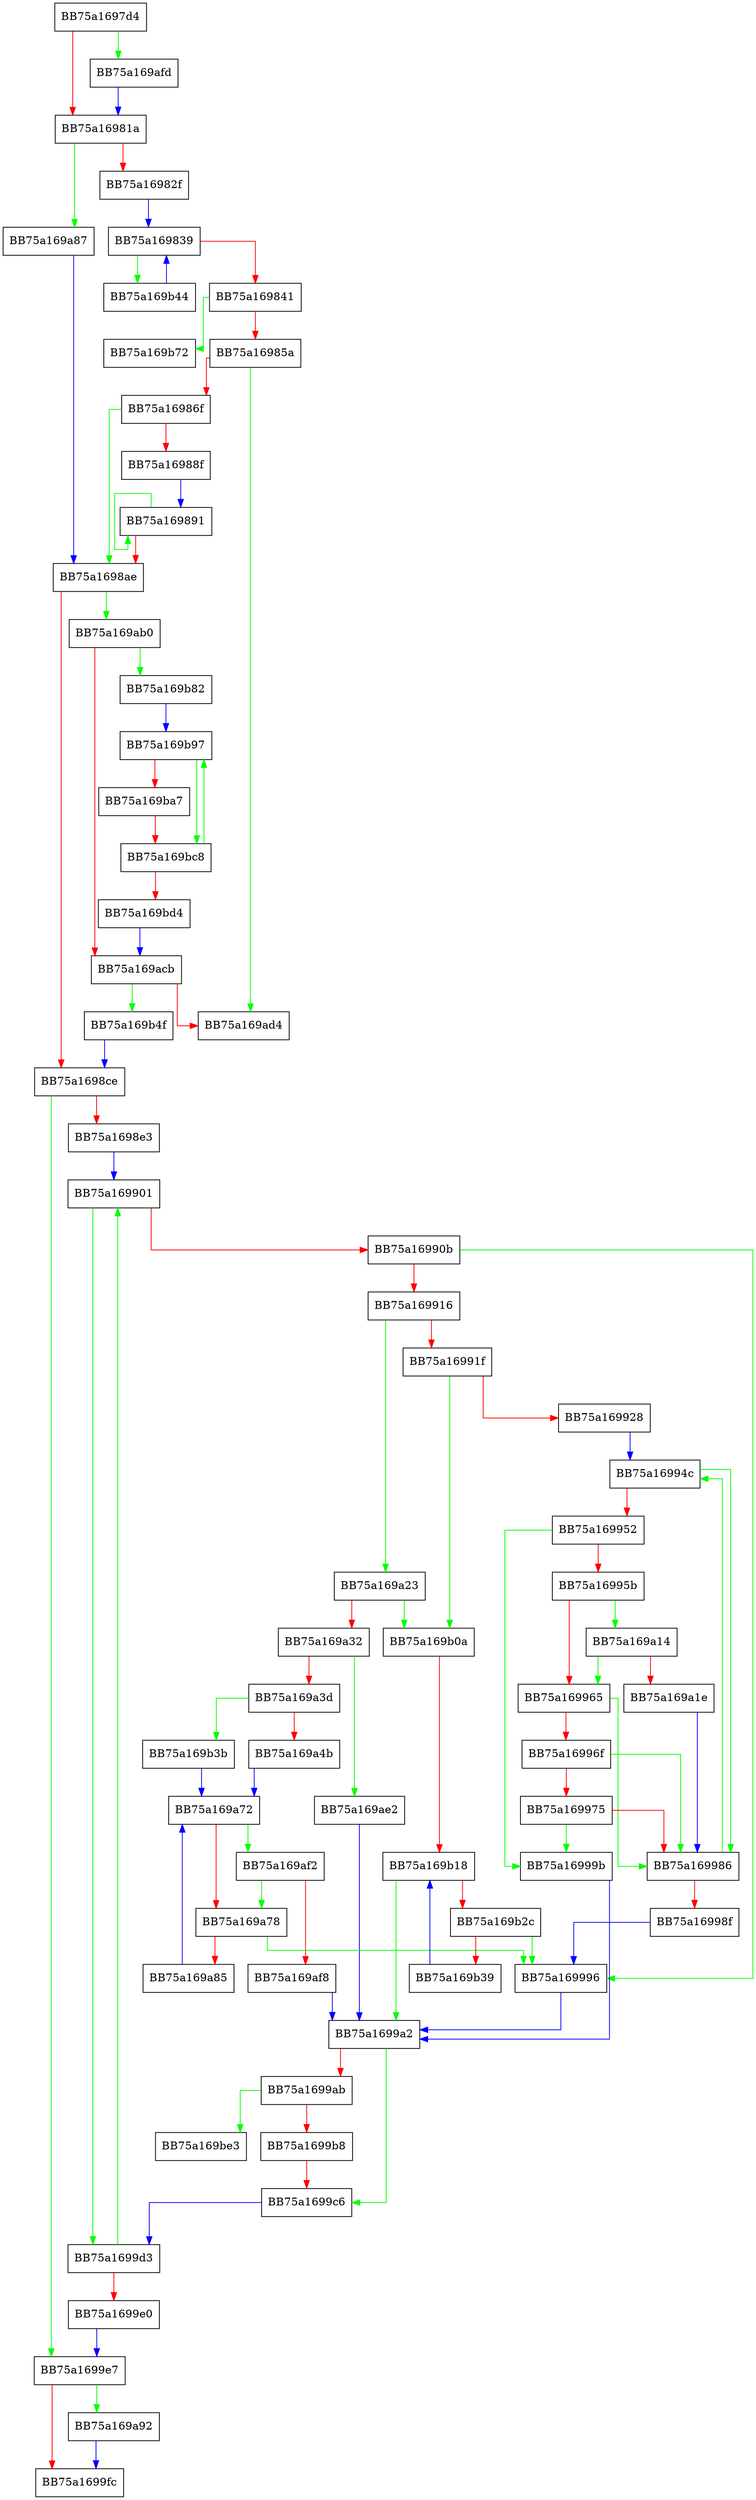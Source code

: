 digraph resize {
  node [shape="box"];
  graph [splines=ortho];
  BB75a1697d4 -> BB75a169afd [color="green"];
  BB75a1697d4 -> BB75a16981a [color="red"];
  BB75a16981a -> BB75a169a87 [color="green"];
  BB75a16981a -> BB75a16982f [color="red"];
  BB75a16982f -> BB75a169839 [color="blue"];
  BB75a169839 -> BB75a169b44 [color="green"];
  BB75a169839 -> BB75a169841 [color="red"];
  BB75a169841 -> BB75a169b72 [color="green"];
  BB75a169841 -> BB75a16985a [color="red"];
  BB75a16985a -> BB75a169ad4 [color="green"];
  BB75a16985a -> BB75a16986f [color="red"];
  BB75a16986f -> BB75a1698ae [color="green"];
  BB75a16986f -> BB75a16988f [color="red"];
  BB75a16988f -> BB75a169891 [color="blue"];
  BB75a169891 -> BB75a169891 [color="green"];
  BB75a169891 -> BB75a1698ae [color="red"];
  BB75a1698ae -> BB75a169ab0 [color="green"];
  BB75a1698ae -> BB75a1698ce [color="red"];
  BB75a1698ce -> BB75a1699e7 [color="green"];
  BB75a1698ce -> BB75a1698e3 [color="red"];
  BB75a1698e3 -> BB75a169901 [color="blue"];
  BB75a169901 -> BB75a1699d3 [color="green"];
  BB75a169901 -> BB75a16990b [color="red"];
  BB75a16990b -> BB75a169996 [color="green"];
  BB75a16990b -> BB75a169916 [color="red"];
  BB75a169916 -> BB75a169a23 [color="green"];
  BB75a169916 -> BB75a16991f [color="red"];
  BB75a16991f -> BB75a169b0a [color="green"];
  BB75a16991f -> BB75a169928 [color="red"];
  BB75a169928 -> BB75a16994c [color="blue"];
  BB75a16994c -> BB75a169986 [color="green"];
  BB75a16994c -> BB75a169952 [color="red"];
  BB75a169952 -> BB75a16999b [color="green"];
  BB75a169952 -> BB75a16995b [color="red"];
  BB75a16995b -> BB75a169a14 [color="green"];
  BB75a16995b -> BB75a169965 [color="red"];
  BB75a169965 -> BB75a169986 [color="green"];
  BB75a169965 -> BB75a16996f [color="red"];
  BB75a16996f -> BB75a169986 [color="green"];
  BB75a16996f -> BB75a169975 [color="red"];
  BB75a169975 -> BB75a16999b [color="green"];
  BB75a169975 -> BB75a169986 [color="red"];
  BB75a169986 -> BB75a16994c [color="green"];
  BB75a169986 -> BB75a16998f [color="red"];
  BB75a16998f -> BB75a169996 [color="blue"];
  BB75a169996 -> BB75a1699a2 [color="blue"];
  BB75a16999b -> BB75a1699a2 [color="blue"];
  BB75a1699a2 -> BB75a1699c6 [color="green"];
  BB75a1699a2 -> BB75a1699ab [color="red"];
  BB75a1699ab -> BB75a169be3 [color="green"];
  BB75a1699ab -> BB75a1699b8 [color="red"];
  BB75a1699b8 -> BB75a1699c6 [color="red"];
  BB75a1699c6 -> BB75a1699d3 [color="blue"];
  BB75a1699d3 -> BB75a169901 [color="green"];
  BB75a1699d3 -> BB75a1699e0 [color="red"];
  BB75a1699e0 -> BB75a1699e7 [color="blue"];
  BB75a1699e7 -> BB75a169a92 [color="green"];
  BB75a1699e7 -> BB75a1699fc [color="red"];
  BB75a169a14 -> BB75a169965 [color="green"];
  BB75a169a14 -> BB75a169a1e [color="red"];
  BB75a169a1e -> BB75a169986 [color="blue"];
  BB75a169a23 -> BB75a169b0a [color="green"];
  BB75a169a23 -> BB75a169a32 [color="red"];
  BB75a169a32 -> BB75a169ae2 [color="green"];
  BB75a169a32 -> BB75a169a3d [color="red"];
  BB75a169a3d -> BB75a169b3b [color="green"];
  BB75a169a3d -> BB75a169a4b [color="red"];
  BB75a169a4b -> BB75a169a72 [color="blue"];
  BB75a169a72 -> BB75a169af2 [color="green"];
  BB75a169a72 -> BB75a169a78 [color="red"];
  BB75a169a78 -> BB75a169996 [color="green"];
  BB75a169a78 -> BB75a169a85 [color="red"];
  BB75a169a85 -> BB75a169a72 [color="blue"];
  BB75a169a87 -> BB75a1698ae [color="blue"];
  BB75a169a92 -> BB75a1699fc [color="blue"];
  BB75a169ab0 -> BB75a169b82 [color="green"];
  BB75a169ab0 -> BB75a169acb [color="red"];
  BB75a169acb -> BB75a169b4f [color="green"];
  BB75a169acb -> BB75a169ad4 [color="red"];
  BB75a169ae2 -> BB75a1699a2 [color="blue"];
  BB75a169af2 -> BB75a169a78 [color="green"];
  BB75a169af2 -> BB75a169af8 [color="red"];
  BB75a169af8 -> BB75a1699a2 [color="blue"];
  BB75a169afd -> BB75a16981a [color="blue"];
  BB75a169b0a -> BB75a169b18 [color="red"];
  BB75a169b18 -> BB75a1699a2 [color="green"];
  BB75a169b18 -> BB75a169b2c [color="red"];
  BB75a169b2c -> BB75a169996 [color="green"];
  BB75a169b2c -> BB75a169b39 [color="red"];
  BB75a169b39 -> BB75a169b18 [color="blue"];
  BB75a169b3b -> BB75a169a72 [color="blue"];
  BB75a169b44 -> BB75a169839 [color="blue"];
  BB75a169b4f -> BB75a1698ce [color="blue"];
  BB75a169b82 -> BB75a169b97 [color="blue"];
  BB75a169b97 -> BB75a169bc8 [color="green"];
  BB75a169b97 -> BB75a169ba7 [color="red"];
  BB75a169ba7 -> BB75a169bc8 [color="red"];
  BB75a169bc8 -> BB75a169b97 [color="green"];
  BB75a169bc8 -> BB75a169bd4 [color="red"];
  BB75a169bd4 -> BB75a169acb [color="blue"];
}
